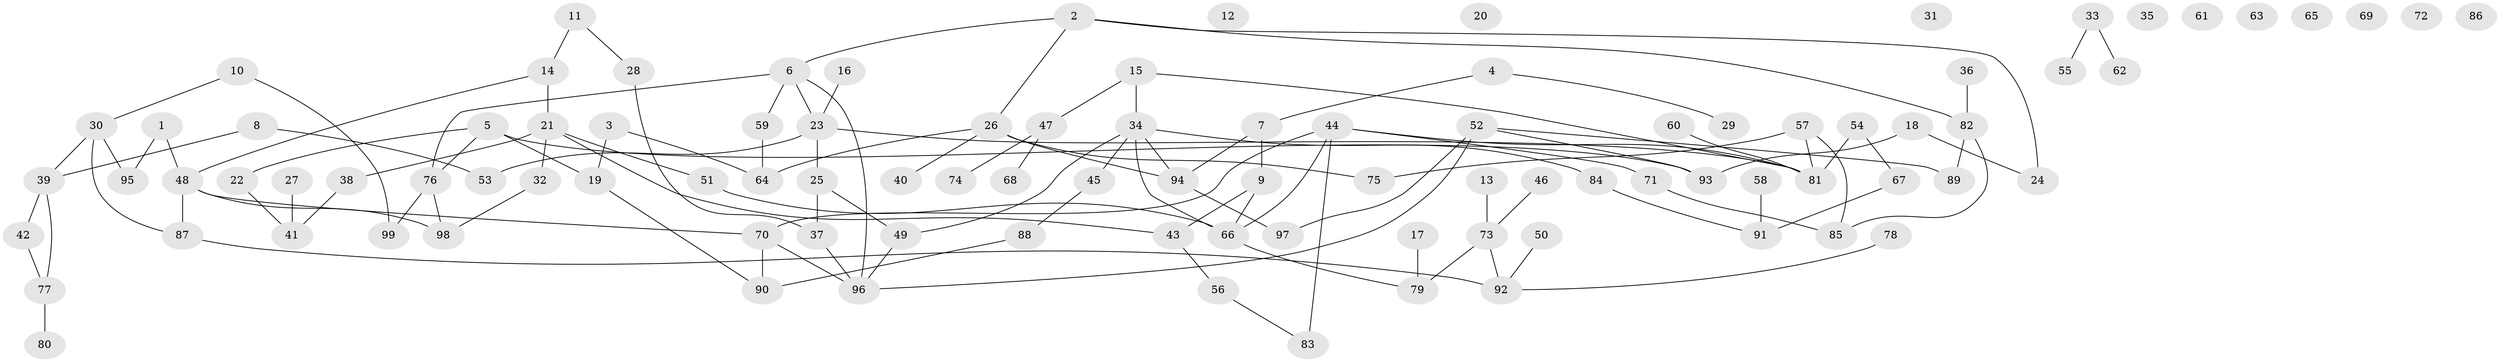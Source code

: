 // coarse degree distribution, {2: 0.2318840579710145, 4: 0.13043478260869565, 3: 0.17391304347826086, 1: 0.15942028985507245, 5: 0.08695652173913043, 6: 0.057971014492753624, 0: 0.14492753623188406, 7: 0.014492753623188406}
// Generated by graph-tools (version 1.1) at 2025/23/03/03/25 07:23:26]
// undirected, 99 vertices, 118 edges
graph export_dot {
graph [start="1"]
  node [color=gray90,style=filled];
  1;
  2;
  3;
  4;
  5;
  6;
  7;
  8;
  9;
  10;
  11;
  12;
  13;
  14;
  15;
  16;
  17;
  18;
  19;
  20;
  21;
  22;
  23;
  24;
  25;
  26;
  27;
  28;
  29;
  30;
  31;
  32;
  33;
  34;
  35;
  36;
  37;
  38;
  39;
  40;
  41;
  42;
  43;
  44;
  45;
  46;
  47;
  48;
  49;
  50;
  51;
  52;
  53;
  54;
  55;
  56;
  57;
  58;
  59;
  60;
  61;
  62;
  63;
  64;
  65;
  66;
  67;
  68;
  69;
  70;
  71;
  72;
  73;
  74;
  75;
  76;
  77;
  78;
  79;
  80;
  81;
  82;
  83;
  84;
  85;
  86;
  87;
  88;
  89;
  90;
  91;
  92;
  93;
  94;
  95;
  96;
  97;
  98;
  99;
  1 -- 48;
  1 -- 95;
  2 -- 6;
  2 -- 24;
  2 -- 26;
  2 -- 82;
  3 -- 19;
  3 -- 64;
  4 -- 7;
  4 -- 29;
  5 -- 19;
  5 -- 22;
  5 -- 76;
  5 -- 93;
  6 -- 23;
  6 -- 59;
  6 -- 76;
  6 -- 96;
  7 -- 9;
  7 -- 94;
  8 -- 39;
  8 -- 53;
  9 -- 43;
  9 -- 66;
  10 -- 30;
  10 -- 99;
  11 -- 14;
  11 -- 28;
  13 -- 73;
  14 -- 21;
  14 -- 48;
  15 -- 34;
  15 -- 47;
  15 -- 81;
  16 -- 23;
  17 -- 79;
  18 -- 24;
  18 -- 93;
  19 -- 90;
  21 -- 32;
  21 -- 38;
  21 -- 43;
  21 -- 51;
  22 -- 41;
  23 -- 25;
  23 -- 53;
  23 -- 81;
  25 -- 37;
  25 -- 49;
  26 -- 40;
  26 -- 64;
  26 -- 75;
  26 -- 94;
  27 -- 41;
  28 -- 37;
  30 -- 39;
  30 -- 87;
  30 -- 95;
  32 -- 98;
  33 -- 55;
  33 -- 62;
  34 -- 45;
  34 -- 49;
  34 -- 66;
  34 -- 84;
  34 -- 94;
  36 -- 82;
  37 -- 96;
  38 -- 41;
  39 -- 42;
  39 -- 77;
  42 -- 77;
  43 -- 56;
  44 -- 66;
  44 -- 70;
  44 -- 71;
  44 -- 81;
  44 -- 83;
  45 -- 88;
  46 -- 73;
  47 -- 68;
  47 -- 74;
  48 -- 70;
  48 -- 87;
  48 -- 98;
  49 -- 96;
  50 -- 92;
  51 -- 66;
  52 -- 89;
  52 -- 93;
  52 -- 96;
  52 -- 97;
  54 -- 67;
  54 -- 81;
  56 -- 83;
  57 -- 75;
  57 -- 81;
  57 -- 85;
  58 -- 91;
  59 -- 64;
  60 -- 81;
  66 -- 79;
  67 -- 91;
  70 -- 90;
  70 -- 96;
  71 -- 85;
  73 -- 79;
  73 -- 92;
  76 -- 98;
  76 -- 99;
  77 -- 80;
  78 -- 92;
  82 -- 85;
  82 -- 89;
  84 -- 91;
  87 -- 92;
  88 -- 90;
  94 -- 97;
}

